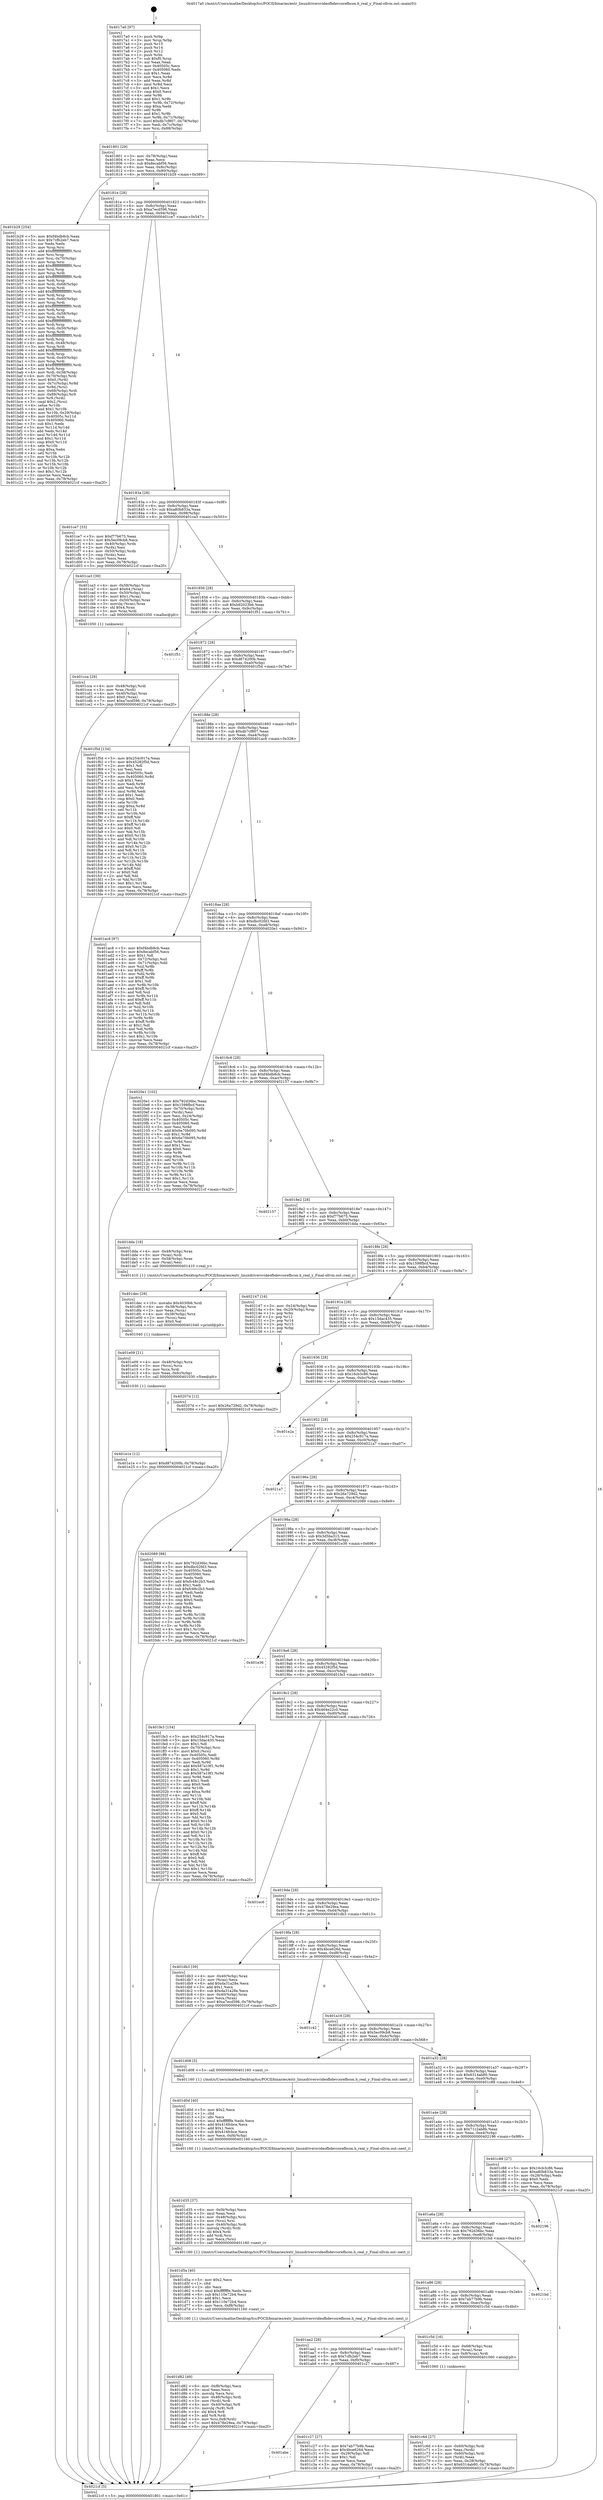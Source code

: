 digraph "0x4017a0" {
  label = "0x4017a0 (/mnt/c/Users/mathe/Desktop/tcc/POCII/binaries/extr_linuxdriversvideofbdevcorefbcon.h_real_y_Final-ollvm.out::main(0))"
  labelloc = "t"
  node[shape=record]

  Entry [label="",width=0.3,height=0.3,shape=circle,fillcolor=black,style=filled]
  "0x401801" [label="{
     0x401801 [29]\l
     | [instrs]\l
     &nbsp;&nbsp;0x401801 \<+3\>: mov -0x78(%rbp),%eax\l
     &nbsp;&nbsp;0x401804 \<+2\>: mov %eax,%ecx\l
     &nbsp;&nbsp;0x401806 \<+6\>: sub $0x8ecabf56,%ecx\l
     &nbsp;&nbsp;0x40180c \<+6\>: mov %eax,-0x8c(%rbp)\l
     &nbsp;&nbsp;0x401812 \<+6\>: mov %ecx,-0x90(%rbp)\l
     &nbsp;&nbsp;0x401818 \<+6\>: je 0000000000401b29 \<main+0x389\>\l
  }"]
  "0x401b29" [label="{
     0x401b29 [254]\l
     | [instrs]\l
     &nbsp;&nbsp;0x401b29 \<+5\>: mov $0xf4bdb8cb,%eax\l
     &nbsp;&nbsp;0x401b2e \<+5\>: mov $0x7cfb2eb7,%ecx\l
     &nbsp;&nbsp;0x401b33 \<+2\>: xor %edx,%edx\l
     &nbsp;&nbsp;0x401b35 \<+3\>: mov %rsp,%rsi\l
     &nbsp;&nbsp;0x401b38 \<+4\>: add $0xfffffffffffffff0,%rsi\l
     &nbsp;&nbsp;0x401b3c \<+3\>: mov %rsi,%rsp\l
     &nbsp;&nbsp;0x401b3f \<+4\>: mov %rsi,-0x70(%rbp)\l
     &nbsp;&nbsp;0x401b43 \<+3\>: mov %rsp,%rsi\l
     &nbsp;&nbsp;0x401b46 \<+4\>: add $0xfffffffffffffff0,%rsi\l
     &nbsp;&nbsp;0x401b4a \<+3\>: mov %rsi,%rsp\l
     &nbsp;&nbsp;0x401b4d \<+3\>: mov %rsp,%rdi\l
     &nbsp;&nbsp;0x401b50 \<+4\>: add $0xfffffffffffffff0,%rdi\l
     &nbsp;&nbsp;0x401b54 \<+3\>: mov %rdi,%rsp\l
     &nbsp;&nbsp;0x401b57 \<+4\>: mov %rdi,-0x68(%rbp)\l
     &nbsp;&nbsp;0x401b5b \<+3\>: mov %rsp,%rdi\l
     &nbsp;&nbsp;0x401b5e \<+4\>: add $0xfffffffffffffff0,%rdi\l
     &nbsp;&nbsp;0x401b62 \<+3\>: mov %rdi,%rsp\l
     &nbsp;&nbsp;0x401b65 \<+4\>: mov %rdi,-0x60(%rbp)\l
     &nbsp;&nbsp;0x401b69 \<+3\>: mov %rsp,%rdi\l
     &nbsp;&nbsp;0x401b6c \<+4\>: add $0xfffffffffffffff0,%rdi\l
     &nbsp;&nbsp;0x401b70 \<+3\>: mov %rdi,%rsp\l
     &nbsp;&nbsp;0x401b73 \<+4\>: mov %rdi,-0x58(%rbp)\l
     &nbsp;&nbsp;0x401b77 \<+3\>: mov %rsp,%rdi\l
     &nbsp;&nbsp;0x401b7a \<+4\>: add $0xfffffffffffffff0,%rdi\l
     &nbsp;&nbsp;0x401b7e \<+3\>: mov %rdi,%rsp\l
     &nbsp;&nbsp;0x401b81 \<+4\>: mov %rdi,-0x50(%rbp)\l
     &nbsp;&nbsp;0x401b85 \<+3\>: mov %rsp,%rdi\l
     &nbsp;&nbsp;0x401b88 \<+4\>: add $0xfffffffffffffff0,%rdi\l
     &nbsp;&nbsp;0x401b8c \<+3\>: mov %rdi,%rsp\l
     &nbsp;&nbsp;0x401b8f \<+4\>: mov %rdi,-0x48(%rbp)\l
     &nbsp;&nbsp;0x401b93 \<+3\>: mov %rsp,%rdi\l
     &nbsp;&nbsp;0x401b96 \<+4\>: add $0xfffffffffffffff0,%rdi\l
     &nbsp;&nbsp;0x401b9a \<+3\>: mov %rdi,%rsp\l
     &nbsp;&nbsp;0x401b9d \<+4\>: mov %rdi,-0x40(%rbp)\l
     &nbsp;&nbsp;0x401ba1 \<+3\>: mov %rsp,%rdi\l
     &nbsp;&nbsp;0x401ba4 \<+4\>: add $0xfffffffffffffff0,%rdi\l
     &nbsp;&nbsp;0x401ba8 \<+3\>: mov %rdi,%rsp\l
     &nbsp;&nbsp;0x401bab \<+4\>: mov %rdi,-0x38(%rbp)\l
     &nbsp;&nbsp;0x401baf \<+4\>: mov -0x70(%rbp),%rdi\l
     &nbsp;&nbsp;0x401bb3 \<+6\>: movl $0x0,(%rdi)\l
     &nbsp;&nbsp;0x401bb9 \<+4\>: mov -0x7c(%rbp),%r8d\l
     &nbsp;&nbsp;0x401bbd \<+3\>: mov %r8d,(%rsi)\l
     &nbsp;&nbsp;0x401bc0 \<+4\>: mov -0x68(%rbp),%rdi\l
     &nbsp;&nbsp;0x401bc4 \<+7\>: mov -0x88(%rbp),%r9\l
     &nbsp;&nbsp;0x401bcb \<+3\>: mov %r9,(%rdi)\l
     &nbsp;&nbsp;0x401bce \<+3\>: cmpl $0x2,(%rsi)\l
     &nbsp;&nbsp;0x401bd1 \<+4\>: setne %r10b\l
     &nbsp;&nbsp;0x401bd5 \<+4\>: and $0x1,%r10b\l
     &nbsp;&nbsp;0x401bd9 \<+4\>: mov %r10b,-0x29(%rbp)\l
     &nbsp;&nbsp;0x401bdd \<+8\>: mov 0x40505c,%r11d\l
     &nbsp;&nbsp;0x401be5 \<+7\>: mov 0x405060,%ebx\l
     &nbsp;&nbsp;0x401bec \<+3\>: sub $0x1,%edx\l
     &nbsp;&nbsp;0x401bef \<+3\>: mov %r11d,%r14d\l
     &nbsp;&nbsp;0x401bf2 \<+3\>: add %edx,%r14d\l
     &nbsp;&nbsp;0x401bf5 \<+4\>: imul %r14d,%r11d\l
     &nbsp;&nbsp;0x401bf9 \<+4\>: and $0x1,%r11d\l
     &nbsp;&nbsp;0x401bfd \<+4\>: cmp $0x0,%r11d\l
     &nbsp;&nbsp;0x401c01 \<+4\>: sete %r10b\l
     &nbsp;&nbsp;0x401c05 \<+3\>: cmp $0xa,%ebx\l
     &nbsp;&nbsp;0x401c08 \<+4\>: setl %r15b\l
     &nbsp;&nbsp;0x401c0c \<+3\>: mov %r10b,%r12b\l
     &nbsp;&nbsp;0x401c0f \<+3\>: and %r15b,%r12b\l
     &nbsp;&nbsp;0x401c12 \<+3\>: xor %r15b,%r10b\l
     &nbsp;&nbsp;0x401c15 \<+3\>: or %r10b,%r12b\l
     &nbsp;&nbsp;0x401c18 \<+4\>: test $0x1,%r12b\l
     &nbsp;&nbsp;0x401c1c \<+3\>: cmovne %ecx,%eax\l
     &nbsp;&nbsp;0x401c1f \<+3\>: mov %eax,-0x78(%rbp)\l
     &nbsp;&nbsp;0x401c22 \<+5\>: jmp 00000000004021cf \<main+0xa2f\>\l
  }"]
  "0x40181e" [label="{
     0x40181e [28]\l
     | [instrs]\l
     &nbsp;&nbsp;0x40181e \<+5\>: jmp 0000000000401823 \<main+0x83\>\l
     &nbsp;&nbsp;0x401823 \<+6\>: mov -0x8c(%rbp),%eax\l
     &nbsp;&nbsp;0x401829 \<+5\>: sub $0xa7ecd596,%eax\l
     &nbsp;&nbsp;0x40182e \<+6\>: mov %eax,-0x94(%rbp)\l
     &nbsp;&nbsp;0x401834 \<+6\>: je 0000000000401ce7 \<main+0x547\>\l
  }"]
  Exit [label="",width=0.3,height=0.3,shape=circle,fillcolor=black,style=filled,peripheries=2]
  "0x401ce7" [label="{
     0x401ce7 [33]\l
     | [instrs]\l
     &nbsp;&nbsp;0x401ce7 \<+5\>: mov $0xf77b675,%eax\l
     &nbsp;&nbsp;0x401cec \<+5\>: mov $0x5ec09cb8,%ecx\l
     &nbsp;&nbsp;0x401cf1 \<+4\>: mov -0x40(%rbp),%rdx\l
     &nbsp;&nbsp;0x401cf5 \<+2\>: mov (%rdx),%esi\l
     &nbsp;&nbsp;0x401cf7 \<+4\>: mov -0x50(%rbp),%rdx\l
     &nbsp;&nbsp;0x401cfb \<+2\>: cmp (%rdx),%esi\l
     &nbsp;&nbsp;0x401cfd \<+3\>: cmovl %ecx,%eax\l
     &nbsp;&nbsp;0x401d00 \<+3\>: mov %eax,-0x78(%rbp)\l
     &nbsp;&nbsp;0x401d03 \<+5\>: jmp 00000000004021cf \<main+0xa2f\>\l
  }"]
  "0x40183a" [label="{
     0x40183a [28]\l
     | [instrs]\l
     &nbsp;&nbsp;0x40183a \<+5\>: jmp 000000000040183f \<main+0x9f\>\l
     &nbsp;&nbsp;0x40183f \<+6\>: mov -0x8c(%rbp),%eax\l
     &nbsp;&nbsp;0x401845 \<+5\>: sub $0xa80b833a,%eax\l
     &nbsp;&nbsp;0x40184a \<+6\>: mov %eax,-0x98(%rbp)\l
     &nbsp;&nbsp;0x401850 \<+6\>: je 0000000000401ca3 \<main+0x503\>\l
  }"]
  "0x401e1e" [label="{
     0x401e1e [12]\l
     | [instrs]\l
     &nbsp;&nbsp;0x401e1e \<+7\>: movl $0xd874200b,-0x78(%rbp)\l
     &nbsp;&nbsp;0x401e25 \<+5\>: jmp 00000000004021cf \<main+0xa2f\>\l
  }"]
  "0x401ca3" [label="{
     0x401ca3 [39]\l
     | [instrs]\l
     &nbsp;&nbsp;0x401ca3 \<+4\>: mov -0x58(%rbp),%rax\l
     &nbsp;&nbsp;0x401ca7 \<+6\>: movl $0x64,(%rax)\l
     &nbsp;&nbsp;0x401cad \<+4\>: mov -0x50(%rbp),%rax\l
     &nbsp;&nbsp;0x401cb1 \<+6\>: movl $0x1,(%rax)\l
     &nbsp;&nbsp;0x401cb7 \<+4\>: mov -0x50(%rbp),%rax\l
     &nbsp;&nbsp;0x401cbb \<+3\>: movslq (%rax),%rax\l
     &nbsp;&nbsp;0x401cbe \<+4\>: shl $0x4,%rax\l
     &nbsp;&nbsp;0x401cc2 \<+3\>: mov %rax,%rdi\l
     &nbsp;&nbsp;0x401cc5 \<+5\>: call 0000000000401050 \<malloc@plt\>\l
     | [calls]\l
     &nbsp;&nbsp;0x401050 \{1\} (unknown)\l
  }"]
  "0x401856" [label="{
     0x401856 [28]\l
     | [instrs]\l
     &nbsp;&nbsp;0x401856 \<+5\>: jmp 000000000040185b \<main+0xbb\>\l
     &nbsp;&nbsp;0x40185b \<+6\>: mov -0x8c(%rbp),%eax\l
     &nbsp;&nbsp;0x401861 \<+5\>: sub $0xb92023b6,%eax\l
     &nbsp;&nbsp;0x401866 \<+6\>: mov %eax,-0x9c(%rbp)\l
     &nbsp;&nbsp;0x40186c \<+6\>: je 0000000000401f51 \<main+0x7b1\>\l
  }"]
  "0x401e09" [label="{
     0x401e09 [21]\l
     | [instrs]\l
     &nbsp;&nbsp;0x401e09 \<+4\>: mov -0x48(%rbp),%rcx\l
     &nbsp;&nbsp;0x401e0d \<+3\>: mov (%rcx),%rcx\l
     &nbsp;&nbsp;0x401e10 \<+3\>: mov %rcx,%rdi\l
     &nbsp;&nbsp;0x401e13 \<+6\>: mov %eax,-0xfc(%rbp)\l
     &nbsp;&nbsp;0x401e19 \<+5\>: call 0000000000401030 \<free@plt\>\l
     | [calls]\l
     &nbsp;&nbsp;0x401030 \{1\} (unknown)\l
  }"]
  "0x401f51" [label="{
     0x401f51\l
  }", style=dashed]
  "0x401872" [label="{
     0x401872 [28]\l
     | [instrs]\l
     &nbsp;&nbsp;0x401872 \<+5\>: jmp 0000000000401877 \<main+0xd7\>\l
     &nbsp;&nbsp;0x401877 \<+6\>: mov -0x8c(%rbp),%eax\l
     &nbsp;&nbsp;0x40187d \<+5\>: sub $0xd874200b,%eax\l
     &nbsp;&nbsp;0x401882 \<+6\>: mov %eax,-0xa0(%rbp)\l
     &nbsp;&nbsp;0x401888 \<+6\>: je 0000000000401f5d \<main+0x7bd\>\l
  }"]
  "0x401dec" [label="{
     0x401dec [29]\l
     | [instrs]\l
     &nbsp;&nbsp;0x401dec \<+10\>: movabs $0x4030b6,%rdi\l
     &nbsp;&nbsp;0x401df6 \<+4\>: mov -0x38(%rbp),%rcx\l
     &nbsp;&nbsp;0x401dfa \<+2\>: mov %eax,(%rcx)\l
     &nbsp;&nbsp;0x401dfc \<+4\>: mov -0x38(%rbp),%rcx\l
     &nbsp;&nbsp;0x401e00 \<+2\>: mov (%rcx),%esi\l
     &nbsp;&nbsp;0x401e02 \<+2\>: mov $0x0,%al\l
     &nbsp;&nbsp;0x401e04 \<+5\>: call 0000000000401040 \<printf@plt\>\l
     | [calls]\l
     &nbsp;&nbsp;0x401040 \{1\} (unknown)\l
  }"]
  "0x401f5d" [label="{
     0x401f5d [134]\l
     | [instrs]\l
     &nbsp;&nbsp;0x401f5d \<+5\>: mov $0x254c917a,%eax\l
     &nbsp;&nbsp;0x401f62 \<+5\>: mov $0x45282f5d,%ecx\l
     &nbsp;&nbsp;0x401f67 \<+2\>: mov $0x1,%dl\l
     &nbsp;&nbsp;0x401f69 \<+2\>: xor %esi,%esi\l
     &nbsp;&nbsp;0x401f6b \<+7\>: mov 0x40505c,%edi\l
     &nbsp;&nbsp;0x401f72 \<+8\>: mov 0x405060,%r8d\l
     &nbsp;&nbsp;0x401f7a \<+3\>: sub $0x1,%esi\l
     &nbsp;&nbsp;0x401f7d \<+3\>: mov %edi,%r9d\l
     &nbsp;&nbsp;0x401f80 \<+3\>: add %esi,%r9d\l
     &nbsp;&nbsp;0x401f83 \<+4\>: imul %r9d,%edi\l
     &nbsp;&nbsp;0x401f87 \<+3\>: and $0x1,%edi\l
     &nbsp;&nbsp;0x401f8a \<+3\>: cmp $0x0,%edi\l
     &nbsp;&nbsp;0x401f8d \<+4\>: sete %r10b\l
     &nbsp;&nbsp;0x401f91 \<+4\>: cmp $0xa,%r8d\l
     &nbsp;&nbsp;0x401f95 \<+4\>: setl %r11b\l
     &nbsp;&nbsp;0x401f99 \<+3\>: mov %r10b,%bl\l
     &nbsp;&nbsp;0x401f9c \<+3\>: xor $0xff,%bl\l
     &nbsp;&nbsp;0x401f9f \<+3\>: mov %r11b,%r14b\l
     &nbsp;&nbsp;0x401fa2 \<+4\>: xor $0xff,%r14b\l
     &nbsp;&nbsp;0x401fa6 \<+3\>: xor $0x0,%dl\l
     &nbsp;&nbsp;0x401fa9 \<+3\>: mov %bl,%r15b\l
     &nbsp;&nbsp;0x401fac \<+4\>: and $0x0,%r15b\l
     &nbsp;&nbsp;0x401fb0 \<+3\>: and %dl,%r10b\l
     &nbsp;&nbsp;0x401fb3 \<+3\>: mov %r14b,%r12b\l
     &nbsp;&nbsp;0x401fb6 \<+4\>: and $0x0,%r12b\l
     &nbsp;&nbsp;0x401fba \<+3\>: and %dl,%r11b\l
     &nbsp;&nbsp;0x401fbd \<+3\>: or %r10b,%r15b\l
     &nbsp;&nbsp;0x401fc0 \<+3\>: or %r11b,%r12b\l
     &nbsp;&nbsp;0x401fc3 \<+3\>: xor %r12b,%r15b\l
     &nbsp;&nbsp;0x401fc6 \<+3\>: or %r14b,%bl\l
     &nbsp;&nbsp;0x401fc9 \<+3\>: xor $0xff,%bl\l
     &nbsp;&nbsp;0x401fcc \<+3\>: or $0x0,%dl\l
     &nbsp;&nbsp;0x401fcf \<+2\>: and %dl,%bl\l
     &nbsp;&nbsp;0x401fd1 \<+3\>: or %bl,%r15b\l
     &nbsp;&nbsp;0x401fd4 \<+4\>: test $0x1,%r15b\l
     &nbsp;&nbsp;0x401fd8 \<+3\>: cmovne %ecx,%eax\l
     &nbsp;&nbsp;0x401fdb \<+3\>: mov %eax,-0x78(%rbp)\l
     &nbsp;&nbsp;0x401fde \<+5\>: jmp 00000000004021cf \<main+0xa2f\>\l
  }"]
  "0x40188e" [label="{
     0x40188e [28]\l
     | [instrs]\l
     &nbsp;&nbsp;0x40188e \<+5\>: jmp 0000000000401893 \<main+0xf3\>\l
     &nbsp;&nbsp;0x401893 \<+6\>: mov -0x8c(%rbp),%eax\l
     &nbsp;&nbsp;0x401899 \<+5\>: sub $0xdb7cf807,%eax\l
     &nbsp;&nbsp;0x40189e \<+6\>: mov %eax,-0xa4(%rbp)\l
     &nbsp;&nbsp;0x4018a4 \<+6\>: je 0000000000401ac8 \<main+0x328\>\l
  }"]
  "0x401d82" [label="{
     0x401d82 [49]\l
     | [instrs]\l
     &nbsp;&nbsp;0x401d82 \<+6\>: mov -0xf8(%rbp),%ecx\l
     &nbsp;&nbsp;0x401d88 \<+3\>: imul %eax,%ecx\l
     &nbsp;&nbsp;0x401d8b \<+3\>: movslq %ecx,%rsi\l
     &nbsp;&nbsp;0x401d8e \<+4\>: mov -0x48(%rbp),%rdi\l
     &nbsp;&nbsp;0x401d92 \<+3\>: mov (%rdi),%rdi\l
     &nbsp;&nbsp;0x401d95 \<+4\>: mov -0x40(%rbp),%r8\l
     &nbsp;&nbsp;0x401d99 \<+3\>: movslq (%r8),%r8\l
     &nbsp;&nbsp;0x401d9c \<+4\>: shl $0x4,%r8\l
     &nbsp;&nbsp;0x401da0 \<+3\>: add %r8,%rdi\l
     &nbsp;&nbsp;0x401da3 \<+4\>: mov %rsi,0x8(%rdi)\l
     &nbsp;&nbsp;0x401da7 \<+7\>: movl $0x478e29ea,-0x78(%rbp)\l
     &nbsp;&nbsp;0x401dae \<+5\>: jmp 00000000004021cf \<main+0xa2f\>\l
  }"]
  "0x401ac8" [label="{
     0x401ac8 [97]\l
     | [instrs]\l
     &nbsp;&nbsp;0x401ac8 \<+5\>: mov $0xf4bdb8cb,%eax\l
     &nbsp;&nbsp;0x401acd \<+5\>: mov $0x8ecabf56,%ecx\l
     &nbsp;&nbsp;0x401ad2 \<+2\>: mov $0x1,%dl\l
     &nbsp;&nbsp;0x401ad4 \<+4\>: mov -0x72(%rbp),%sil\l
     &nbsp;&nbsp;0x401ad8 \<+4\>: mov -0x71(%rbp),%dil\l
     &nbsp;&nbsp;0x401adc \<+3\>: mov %sil,%r8b\l
     &nbsp;&nbsp;0x401adf \<+4\>: xor $0xff,%r8b\l
     &nbsp;&nbsp;0x401ae3 \<+3\>: mov %dil,%r9b\l
     &nbsp;&nbsp;0x401ae6 \<+4\>: xor $0xff,%r9b\l
     &nbsp;&nbsp;0x401aea \<+3\>: xor $0x1,%dl\l
     &nbsp;&nbsp;0x401aed \<+3\>: mov %r8b,%r10b\l
     &nbsp;&nbsp;0x401af0 \<+4\>: and $0xff,%r10b\l
     &nbsp;&nbsp;0x401af4 \<+3\>: and %dl,%sil\l
     &nbsp;&nbsp;0x401af7 \<+3\>: mov %r9b,%r11b\l
     &nbsp;&nbsp;0x401afa \<+4\>: and $0xff,%r11b\l
     &nbsp;&nbsp;0x401afe \<+3\>: and %dl,%dil\l
     &nbsp;&nbsp;0x401b01 \<+3\>: or %sil,%r10b\l
     &nbsp;&nbsp;0x401b04 \<+3\>: or %dil,%r11b\l
     &nbsp;&nbsp;0x401b07 \<+3\>: xor %r11b,%r10b\l
     &nbsp;&nbsp;0x401b0a \<+3\>: or %r9b,%r8b\l
     &nbsp;&nbsp;0x401b0d \<+4\>: xor $0xff,%r8b\l
     &nbsp;&nbsp;0x401b11 \<+3\>: or $0x1,%dl\l
     &nbsp;&nbsp;0x401b14 \<+3\>: and %dl,%r8b\l
     &nbsp;&nbsp;0x401b17 \<+3\>: or %r8b,%r10b\l
     &nbsp;&nbsp;0x401b1a \<+4\>: test $0x1,%r10b\l
     &nbsp;&nbsp;0x401b1e \<+3\>: cmovne %ecx,%eax\l
     &nbsp;&nbsp;0x401b21 \<+3\>: mov %eax,-0x78(%rbp)\l
     &nbsp;&nbsp;0x401b24 \<+5\>: jmp 00000000004021cf \<main+0xa2f\>\l
  }"]
  "0x4018aa" [label="{
     0x4018aa [28]\l
     | [instrs]\l
     &nbsp;&nbsp;0x4018aa \<+5\>: jmp 00000000004018af \<main+0x10f\>\l
     &nbsp;&nbsp;0x4018af \<+6\>: mov -0x8c(%rbp),%eax\l
     &nbsp;&nbsp;0x4018b5 \<+5\>: sub $0xdbc02fd3,%eax\l
     &nbsp;&nbsp;0x4018ba \<+6\>: mov %eax,-0xa8(%rbp)\l
     &nbsp;&nbsp;0x4018c0 \<+6\>: je 00000000004020e1 \<main+0x941\>\l
  }"]
  "0x4021cf" [label="{
     0x4021cf [5]\l
     | [instrs]\l
     &nbsp;&nbsp;0x4021cf \<+5\>: jmp 0000000000401801 \<main+0x61\>\l
  }"]
  "0x4017a0" [label="{
     0x4017a0 [97]\l
     | [instrs]\l
     &nbsp;&nbsp;0x4017a0 \<+1\>: push %rbp\l
     &nbsp;&nbsp;0x4017a1 \<+3\>: mov %rsp,%rbp\l
     &nbsp;&nbsp;0x4017a4 \<+2\>: push %r15\l
     &nbsp;&nbsp;0x4017a6 \<+2\>: push %r14\l
     &nbsp;&nbsp;0x4017a8 \<+2\>: push %r12\l
     &nbsp;&nbsp;0x4017aa \<+1\>: push %rbx\l
     &nbsp;&nbsp;0x4017ab \<+7\>: sub $0xf0,%rsp\l
     &nbsp;&nbsp;0x4017b2 \<+2\>: xor %eax,%eax\l
     &nbsp;&nbsp;0x4017b4 \<+7\>: mov 0x40505c,%ecx\l
     &nbsp;&nbsp;0x4017bb \<+7\>: mov 0x405060,%edx\l
     &nbsp;&nbsp;0x4017c2 \<+3\>: sub $0x1,%eax\l
     &nbsp;&nbsp;0x4017c5 \<+3\>: mov %ecx,%r8d\l
     &nbsp;&nbsp;0x4017c8 \<+3\>: add %eax,%r8d\l
     &nbsp;&nbsp;0x4017cb \<+4\>: imul %r8d,%ecx\l
     &nbsp;&nbsp;0x4017cf \<+3\>: and $0x1,%ecx\l
     &nbsp;&nbsp;0x4017d2 \<+3\>: cmp $0x0,%ecx\l
     &nbsp;&nbsp;0x4017d5 \<+4\>: sete %r9b\l
     &nbsp;&nbsp;0x4017d9 \<+4\>: and $0x1,%r9b\l
     &nbsp;&nbsp;0x4017dd \<+4\>: mov %r9b,-0x72(%rbp)\l
     &nbsp;&nbsp;0x4017e1 \<+3\>: cmp $0xa,%edx\l
     &nbsp;&nbsp;0x4017e4 \<+4\>: setl %r9b\l
     &nbsp;&nbsp;0x4017e8 \<+4\>: and $0x1,%r9b\l
     &nbsp;&nbsp;0x4017ec \<+4\>: mov %r9b,-0x71(%rbp)\l
     &nbsp;&nbsp;0x4017f0 \<+7\>: movl $0xdb7cf807,-0x78(%rbp)\l
     &nbsp;&nbsp;0x4017f7 \<+3\>: mov %edi,-0x7c(%rbp)\l
     &nbsp;&nbsp;0x4017fa \<+7\>: mov %rsi,-0x88(%rbp)\l
  }"]
  "0x401d5a" [label="{
     0x401d5a [40]\l
     | [instrs]\l
     &nbsp;&nbsp;0x401d5a \<+5\>: mov $0x2,%ecx\l
     &nbsp;&nbsp;0x401d5f \<+1\>: cltd\l
     &nbsp;&nbsp;0x401d60 \<+2\>: idiv %ecx\l
     &nbsp;&nbsp;0x401d62 \<+6\>: imul $0xfffffffe,%edx,%ecx\l
     &nbsp;&nbsp;0x401d68 \<+6\>: sub $0x110e72b4,%ecx\l
     &nbsp;&nbsp;0x401d6e \<+3\>: add $0x1,%ecx\l
     &nbsp;&nbsp;0x401d71 \<+6\>: add $0x110e72b4,%ecx\l
     &nbsp;&nbsp;0x401d77 \<+6\>: mov %ecx,-0xf8(%rbp)\l
     &nbsp;&nbsp;0x401d7d \<+5\>: call 0000000000401160 \<next_i\>\l
     | [calls]\l
     &nbsp;&nbsp;0x401160 \{1\} (/mnt/c/Users/mathe/Desktop/tcc/POCII/binaries/extr_linuxdriversvideofbdevcorefbcon.h_real_y_Final-ollvm.out::next_i)\l
  }"]
  "0x401d35" [label="{
     0x401d35 [37]\l
     | [instrs]\l
     &nbsp;&nbsp;0x401d35 \<+6\>: mov -0xf4(%rbp),%ecx\l
     &nbsp;&nbsp;0x401d3b \<+3\>: imul %eax,%ecx\l
     &nbsp;&nbsp;0x401d3e \<+4\>: mov -0x48(%rbp),%rsi\l
     &nbsp;&nbsp;0x401d42 \<+3\>: mov (%rsi),%rsi\l
     &nbsp;&nbsp;0x401d45 \<+4\>: mov -0x40(%rbp),%rdi\l
     &nbsp;&nbsp;0x401d49 \<+3\>: movslq (%rdi),%rdi\l
     &nbsp;&nbsp;0x401d4c \<+4\>: shl $0x4,%rdi\l
     &nbsp;&nbsp;0x401d50 \<+3\>: add %rdi,%rsi\l
     &nbsp;&nbsp;0x401d53 \<+2\>: mov %ecx,(%rsi)\l
     &nbsp;&nbsp;0x401d55 \<+5\>: call 0000000000401160 \<next_i\>\l
     | [calls]\l
     &nbsp;&nbsp;0x401160 \{1\} (/mnt/c/Users/mathe/Desktop/tcc/POCII/binaries/extr_linuxdriversvideofbdevcorefbcon.h_real_y_Final-ollvm.out::next_i)\l
  }"]
  "0x4020e1" [label="{
     0x4020e1 [102]\l
     | [instrs]\l
     &nbsp;&nbsp;0x4020e1 \<+5\>: mov $0x792d36bc,%eax\l
     &nbsp;&nbsp;0x4020e6 \<+5\>: mov $0x1598fbcf,%ecx\l
     &nbsp;&nbsp;0x4020eb \<+4\>: mov -0x70(%rbp),%rdx\l
     &nbsp;&nbsp;0x4020ef \<+2\>: mov (%rdx),%esi\l
     &nbsp;&nbsp;0x4020f1 \<+3\>: mov %esi,-0x24(%rbp)\l
     &nbsp;&nbsp;0x4020f4 \<+7\>: mov 0x40505c,%esi\l
     &nbsp;&nbsp;0x4020fb \<+7\>: mov 0x405060,%edi\l
     &nbsp;&nbsp;0x402102 \<+3\>: mov %esi,%r8d\l
     &nbsp;&nbsp;0x402105 \<+7\>: add $0x6e70b095,%r8d\l
     &nbsp;&nbsp;0x40210c \<+4\>: sub $0x1,%r8d\l
     &nbsp;&nbsp;0x402110 \<+7\>: sub $0x6e70b095,%r8d\l
     &nbsp;&nbsp;0x402117 \<+4\>: imul %r8d,%esi\l
     &nbsp;&nbsp;0x40211b \<+3\>: and $0x1,%esi\l
     &nbsp;&nbsp;0x40211e \<+3\>: cmp $0x0,%esi\l
     &nbsp;&nbsp;0x402121 \<+4\>: sete %r9b\l
     &nbsp;&nbsp;0x402125 \<+3\>: cmp $0xa,%edi\l
     &nbsp;&nbsp;0x402128 \<+4\>: setl %r10b\l
     &nbsp;&nbsp;0x40212c \<+3\>: mov %r9b,%r11b\l
     &nbsp;&nbsp;0x40212f \<+3\>: and %r10b,%r11b\l
     &nbsp;&nbsp;0x402132 \<+3\>: xor %r10b,%r9b\l
     &nbsp;&nbsp;0x402135 \<+3\>: or %r9b,%r11b\l
     &nbsp;&nbsp;0x402138 \<+4\>: test $0x1,%r11b\l
     &nbsp;&nbsp;0x40213c \<+3\>: cmovne %ecx,%eax\l
     &nbsp;&nbsp;0x40213f \<+3\>: mov %eax,-0x78(%rbp)\l
     &nbsp;&nbsp;0x402142 \<+5\>: jmp 00000000004021cf \<main+0xa2f\>\l
  }"]
  "0x4018c6" [label="{
     0x4018c6 [28]\l
     | [instrs]\l
     &nbsp;&nbsp;0x4018c6 \<+5\>: jmp 00000000004018cb \<main+0x12b\>\l
     &nbsp;&nbsp;0x4018cb \<+6\>: mov -0x8c(%rbp),%eax\l
     &nbsp;&nbsp;0x4018d1 \<+5\>: sub $0xf4bdb8cb,%eax\l
     &nbsp;&nbsp;0x4018d6 \<+6\>: mov %eax,-0xac(%rbp)\l
     &nbsp;&nbsp;0x4018dc \<+6\>: je 0000000000402157 \<main+0x9b7\>\l
  }"]
  "0x401d0d" [label="{
     0x401d0d [40]\l
     | [instrs]\l
     &nbsp;&nbsp;0x401d0d \<+5\>: mov $0x2,%ecx\l
     &nbsp;&nbsp;0x401d12 \<+1\>: cltd\l
     &nbsp;&nbsp;0x401d13 \<+2\>: idiv %ecx\l
     &nbsp;&nbsp;0x401d15 \<+6\>: imul $0xfffffffe,%edx,%ecx\l
     &nbsp;&nbsp;0x401d1b \<+6\>: add $0x416fcbce,%ecx\l
     &nbsp;&nbsp;0x401d21 \<+3\>: add $0x1,%ecx\l
     &nbsp;&nbsp;0x401d24 \<+6\>: sub $0x416fcbce,%ecx\l
     &nbsp;&nbsp;0x401d2a \<+6\>: mov %ecx,-0xf4(%rbp)\l
     &nbsp;&nbsp;0x401d30 \<+5\>: call 0000000000401160 \<next_i\>\l
     | [calls]\l
     &nbsp;&nbsp;0x401160 \{1\} (/mnt/c/Users/mathe/Desktop/tcc/POCII/binaries/extr_linuxdriversvideofbdevcorefbcon.h_real_y_Final-ollvm.out::next_i)\l
  }"]
  "0x402157" [label="{
     0x402157\l
  }", style=dashed]
  "0x4018e2" [label="{
     0x4018e2 [28]\l
     | [instrs]\l
     &nbsp;&nbsp;0x4018e2 \<+5\>: jmp 00000000004018e7 \<main+0x147\>\l
     &nbsp;&nbsp;0x4018e7 \<+6\>: mov -0x8c(%rbp),%eax\l
     &nbsp;&nbsp;0x4018ed \<+5\>: sub $0xf77b675,%eax\l
     &nbsp;&nbsp;0x4018f2 \<+6\>: mov %eax,-0xb0(%rbp)\l
     &nbsp;&nbsp;0x4018f8 \<+6\>: je 0000000000401dda \<main+0x63a\>\l
  }"]
  "0x401cca" [label="{
     0x401cca [29]\l
     | [instrs]\l
     &nbsp;&nbsp;0x401cca \<+4\>: mov -0x48(%rbp),%rdi\l
     &nbsp;&nbsp;0x401cce \<+3\>: mov %rax,(%rdi)\l
     &nbsp;&nbsp;0x401cd1 \<+4\>: mov -0x40(%rbp),%rax\l
     &nbsp;&nbsp;0x401cd5 \<+6\>: movl $0x0,(%rax)\l
     &nbsp;&nbsp;0x401cdb \<+7\>: movl $0xa7ecd596,-0x78(%rbp)\l
     &nbsp;&nbsp;0x401ce2 \<+5\>: jmp 00000000004021cf \<main+0xa2f\>\l
  }"]
  "0x401dda" [label="{
     0x401dda [18]\l
     | [instrs]\l
     &nbsp;&nbsp;0x401dda \<+4\>: mov -0x48(%rbp),%rax\l
     &nbsp;&nbsp;0x401dde \<+3\>: mov (%rax),%rdi\l
     &nbsp;&nbsp;0x401de1 \<+4\>: mov -0x58(%rbp),%rax\l
     &nbsp;&nbsp;0x401de5 \<+2\>: mov (%rax),%esi\l
     &nbsp;&nbsp;0x401de7 \<+5\>: call 0000000000401410 \<real_y\>\l
     | [calls]\l
     &nbsp;&nbsp;0x401410 \{1\} (/mnt/c/Users/mathe/Desktop/tcc/POCII/binaries/extr_linuxdriversvideofbdevcorefbcon.h_real_y_Final-ollvm.out::real_y)\l
  }"]
  "0x4018fe" [label="{
     0x4018fe [28]\l
     | [instrs]\l
     &nbsp;&nbsp;0x4018fe \<+5\>: jmp 0000000000401903 \<main+0x163\>\l
     &nbsp;&nbsp;0x401903 \<+6\>: mov -0x8c(%rbp),%eax\l
     &nbsp;&nbsp;0x401909 \<+5\>: sub $0x1598fbcf,%eax\l
     &nbsp;&nbsp;0x40190e \<+6\>: mov %eax,-0xb4(%rbp)\l
     &nbsp;&nbsp;0x401914 \<+6\>: je 0000000000402147 \<main+0x9a7\>\l
  }"]
  "0x401c6d" [label="{
     0x401c6d [27]\l
     | [instrs]\l
     &nbsp;&nbsp;0x401c6d \<+4\>: mov -0x60(%rbp),%rdi\l
     &nbsp;&nbsp;0x401c71 \<+2\>: mov %eax,(%rdi)\l
     &nbsp;&nbsp;0x401c73 \<+4\>: mov -0x60(%rbp),%rdi\l
     &nbsp;&nbsp;0x401c77 \<+2\>: mov (%rdi),%eax\l
     &nbsp;&nbsp;0x401c79 \<+3\>: mov %eax,-0x28(%rbp)\l
     &nbsp;&nbsp;0x401c7c \<+7\>: movl $0x6314ab80,-0x78(%rbp)\l
     &nbsp;&nbsp;0x401c83 \<+5\>: jmp 00000000004021cf \<main+0xa2f\>\l
  }"]
  "0x402147" [label="{
     0x402147 [16]\l
     | [instrs]\l
     &nbsp;&nbsp;0x402147 \<+3\>: mov -0x24(%rbp),%eax\l
     &nbsp;&nbsp;0x40214a \<+4\>: lea -0x20(%rbp),%rsp\l
     &nbsp;&nbsp;0x40214e \<+1\>: pop %rbx\l
     &nbsp;&nbsp;0x40214f \<+2\>: pop %r12\l
     &nbsp;&nbsp;0x402151 \<+2\>: pop %r14\l
     &nbsp;&nbsp;0x402153 \<+2\>: pop %r15\l
     &nbsp;&nbsp;0x402155 \<+1\>: pop %rbp\l
     &nbsp;&nbsp;0x402156 \<+1\>: ret\l
  }"]
  "0x40191a" [label="{
     0x40191a [28]\l
     | [instrs]\l
     &nbsp;&nbsp;0x40191a \<+5\>: jmp 000000000040191f \<main+0x17f\>\l
     &nbsp;&nbsp;0x40191f \<+6\>: mov -0x8c(%rbp),%eax\l
     &nbsp;&nbsp;0x401925 \<+5\>: sub $0x15dac435,%eax\l
     &nbsp;&nbsp;0x40192a \<+6\>: mov %eax,-0xb8(%rbp)\l
     &nbsp;&nbsp;0x401930 \<+6\>: je 000000000040207d \<main+0x8dd\>\l
  }"]
  "0x401abe" [label="{
     0x401abe\l
  }", style=dashed]
  "0x40207d" [label="{
     0x40207d [12]\l
     | [instrs]\l
     &nbsp;&nbsp;0x40207d \<+7\>: movl $0x26a729d2,-0x78(%rbp)\l
     &nbsp;&nbsp;0x402084 \<+5\>: jmp 00000000004021cf \<main+0xa2f\>\l
  }"]
  "0x401936" [label="{
     0x401936 [28]\l
     | [instrs]\l
     &nbsp;&nbsp;0x401936 \<+5\>: jmp 000000000040193b \<main+0x19b\>\l
     &nbsp;&nbsp;0x40193b \<+6\>: mov -0x8c(%rbp),%eax\l
     &nbsp;&nbsp;0x401941 \<+5\>: sub $0x16cb3c86,%eax\l
     &nbsp;&nbsp;0x401946 \<+6\>: mov %eax,-0xbc(%rbp)\l
     &nbsp;&nbsp;0x40194c \<+6\>: je 0000000000401e2a \<main+0x68a\>\l
  }"]
  "0x401c27" [label="{
     0x401c27 [27]\l
     | [instrs]\l
     &nbsp;&nbsp;0x401c27 \<+5\>: mov $0x7ab77b9b,%eax\l
     &nbsp;&nbsp;0x401c2c \<+5\>: mov $0x4bce626d,%ecx\l
     &nbsp;&nbsp;0x401c31 \<+3\>: mov -0x29(%rbp),%dl\l
     &nbsp;&nbsp;0x401c34 \<+3\>: test $0x1,%dl\l
     &nbsp;&nbsp;0x401c37 \<+3\>: cmovne %ecx,%eax\l
     &nbsp;&nbsp;0x401c3a \<+3\>: mov %eax,-0x78(%rbp)\l
     &nbsp;&nbsp;0x401c3d \<+5\>: jmp 00000000004021cf \<main+0xa2f\>\l
  }"]
  "0x401e2a" [label="{
     0x401e2a\l
  }", style=dashed]
  "0x401952" [label="{
     0x401952 [28]\l
     | [instrs]\l
     &nbsp;&nbsp;0x401952 \<+5\>: jmp 0000000000401957 \<main+0x1b7\>\l
     &nbsp;&nbsp;0x401957 \<+6\>: mov -0x8c(%rbp),%eax\l
     &nbsp;&nbsp;0x40195d \<+5\>: sub $0x254c917a,%eax\l
     &nbsp;&nbsp;0x401962 \<+6\>: mov %eax,-0xc0(%rbp)\l
     &nbsp;&nbsp;0x401968 \<+6\>: je 00000000004021a7 \<main+0xa07\>\l
  }"]
  "0x401aa2" [label="{
     0x401aa2 [28]\l
     | [instrs]\l
     &nbsp;&nbsp;0x401aa2 \<+5\>: jmp 0000000000401aa7 \<main+0x307\>\l
     &nbsp;&nbsp;0x401aa7 \<+6\>: mov -0x8c(%rbp),%eax\l
     &nbsp;&nbsp;0x401aad \<+5\>: sub $0x7cfb2eb7,%eax\l
     &nbsp;&nbsp;0x401ab2 \<+6\>: mov %eax,-0xf0(%rbp)\l
     &nbsp;&nbsp;0x401ab8 \<+6\>: je 0000000000401c27 \<main+0x487\>\l
  }"]
  "0x4021a7" [label="{
     0x4021a7\l
  }", style=dashed]
  "0x40196e" [label="{
     0x40196e [28]\l
     | [instrs]\l
     &nbsp;&nbsp;0x40196e \<+5\>: jmp 0000000000401973 \<main+0x1d3\>\l
     &nbsp;&nbsp;0x401973 \<+6\>: mov -0x8c(%rbp),%eax\l
     &nbsp;&nbsp;0x401979 \<+5\>: sub $0x26a729d2,%eax\l
     &nbsp;&nbsp;0x40197e \<+6\>: mov %eax,-0xc4(%rbp)\l
     &nbsp;&nbsp;0x401984 \<+6\>: je 0000000000402089 \<main+0x8e9\>\l
  }"]
  "0x401c5d" [label="{
     0x401c5d [16]\l
     | [instrs]\l
     &nbsp;&nbsp;0x401c5d \<+4\>: mov -0x68(%rbp),%rax\l
     &nbsp;&nbsp;0x401c61 \<+3\>: mov (%rax),%rax\l
     &nbsp;&nbsp;0x401c64 \<+4\>: mov 0x8(%rax),%rdi\l
     &nbsp;&nbsp;0x401c68 \<+5\>: call 0000000000401060 \<atoi@plt\>\l
     | [calls]\l
     &nbsp;&nbsp;0x401060 \{1\} (unknown)\l
  }"]
  "0x402089" [label="{
     0x402089 [88]\l
     | [instrs]\l
     &nbsp;&nbsp;0x402089 \<+5\>: mov $0x792d36bc,%eax\l
     &nbsp;&nbsp;0x40208e \<+5\>: mov $0xdbc02fd3,%ecx\l
     &nbsp;&nbsp;0x402093 \<+7\>: mov 0x40505c,%edx\l
     &nbsp;&nbsp;0x40209a \<+7\>: mov 0x405060,%esi\l
     &nbsp;&nbsp;0x4020a1 \<+2\>: mov %edx,%edi\l
     &nbsp;&nbsp;0x4020a3 \<+6\>: add $0xfc48c2b3,%edi\l
     &nbsp;&nbsp;0x4020a9 \<+3\>: sub $0x1,%edi\l
     &nbsp;&nbsp;0x4020ac \<+6\>: sub $0xfc48c2b3,%edi\l
     &nbsp;&nbsp;0x4020b2 \<+3\>: imul %edi,%edx\l
     &nbsp;&nbsp;0x4020b5 \<+3\>: and $0x1,%edx\l
     &nbsp;&nbsp;0x4020b8 \<+3\>: cmp $0x0,%edx\l
     &nbsp;&nbsp;0x4020bb \<+4\>: sete %r8b\l
     &nbsp;&nbsp;0x4020bf \<+3\>: cmp $0xa,%esi\l
     &nbsp;&nbsp;0x4020c2 \<+4\>: setl %r9b\l
     &nbsp;&nbsp;0x4020c6 \<+3\>: mov %r8b,%r10b\l
     &nbsp;&nbsp;0x4020c9 \<+3\>: and %r9b,%r10b\l
     &nbsp;&nbsp;0x4020cc \<+3\>: xor %r9b,%r8b\l
     &nbsp;&nbsp;0x4020cf \<+3\>: or %r8b,%r10b\l
     &nbsp;&nbsp;0x4020d2 \<+4\>: test $0x1,%r10b\l
     &nbsp;&nbsp;0x4020d6 \<+3\>: cmovne %ecx,%eax\l
     &nbsp;&nbsp;0x4020d9 \<+3\>: mov %eax,-0x78(%rbp)\l
     &nbsp;&nbsp;0x4020dc \<+5\>: jmp 00000000004021cf \<main+0xa2f\>\l
  }"]
  "0x40198a" [label="{
     0x40198a [28]\l
     | [instrs]\l
     &nbsp;&nbsp;0x40198a \<+5\>: jmp 000000000040198f \<main+0x1ef\>\l
     &nbsp;&nbsp;0x40198f \<+6\>: mov -0x8c(%rbp),%eax\l
     &nbsp;&nbsp;0x401995 \<+5\>: sub $0x3d5ba315,%eax\l
     &nbsp;&nbsp;0x40199a \<+6\>: mov %eax,-0xc8(%rbp)\l
     &nbsp;&nbsp;0x4019a0 \<+6\>: je 0000000000401e36 \<main+0x696\>\l
  }"]
  "0x401a86" [label="{
     0x401a86 [28]\l
     | [instrs]\l
     &nbsp;&nbsp;0x401a86 \<+5\>: jmp 0000000000401a8b \<main+0x2eb\>\l
     &nbsp;&nbsp;0x401a8b \<+6\>: mov -0x8c(%rbp),%eax\l
     &nbsp;&nbsp;0x401a91 \<+5\>: sub $0x7ab77b9b,%eax\l
     &nbsp;&nbsp;0x401a96 \<+6\>: mov %eax,-0xec(%rbp)\l
     &nbsp;&nbsp;0x401a9c \<+6\>: je 0000000000401c5d \<main+0x4bd\>\l
  }"]
  "0x401e36" [label="{
     0x401e36\l
  }", style=dashed]
  "0x4019a6" [label="{
     0x4019a6 [28]\l
     | [instrs]\l
     &nbsp;&nbsp;0x4019a6 \<+5\>: jmp 00000000004019ab \<main+0x20b\>\l
     &nbsp;&nbsp;0x4019ab \<+6\>: mov -0x8c(%rbp),%eax\l
     &nbsp;&nbsp;0x4019b1 \<+5\>: sub $0x45282f5d,%eax\l
     &nbsp;&nbsp;0x4019b6 \<+6\>: mov %eax,-0xcc(%rbp)\l
     &nbsp;&nbsp;0x4019bc \<+6\>: je 0000000000401fe3 \<main+0x843\>\l
  }"]
  "0x4021bd" [label="{
     0x4021bd\l
  }", style=dashed]
  "0x401fe3" [label="{
     0x401fe3 [154]\l
     | [instrs]\l
     &nbsp;&nbsp;0x401fe3 \<+5\>: mov $0x254c917a,%eax\l
     &nbsp;&nbsp;0x401fe8 \<+5\>: mov $0x15dac435,%ecx\l
     &nbsp;&nbsp;0x401fed \<+2\>: mov $0x1,%dl\l
     &nbsp;&nbsp;0x401fef \<+4\>: mov -0x70(%rbp),%rsi\l
     &nbsp;&nbsp;0x401ff3 \<+6\>: movl $0x0,(%rsi)\l
     &nbsp;&nbsp;0x401ff9 \<+7\>: mov 0x40505c,%edi\l
     &nbsp;&nbsp;0x402000 \<+8\>: mov 0x405060,%r8d\l
     &nbsp;&nbsp;0x402008 \<+3\>: mov %edi,%r9d\l
     &nbsp;&nbsp;0x40200b \<+7\>: add $0x587a19f1,%r9d\l
     &nbsp;&nbsp;0x402012 \<+4\>: sub $0x1,%r9d\l
     &nbsp;&nbsp;0x402016 \<+7\>: sub $0x587a19f1,%r9d\l
     &nbsp;&nbsp;0x40201d \<+4\>: imul %r9d,%edi\l
     &nbsp;&nbsp;0x402021 \<+3\>: and $0x1,%edi\l
     &nbsp;&nbsp;0x402024 \<+3\>: cmp $0x0,%edi\l
     &nbsp;&nbsp;0x402027 \<+4\>: sete %r10b\l
     &nbsp;&nbsp;0x40202b \<+4\>: cmp $0xa,%r8d\l
     &nbsp;&nbsp;0x40202f \<+4\>: setl %r11b\l
     &nbsp;&nbsp;0x402033 \<+3\>: mov %r10b,%bl\l
     &nbsp;&nbsp;0x402036 \<+3\>: xor $0xff,%bl\l
     &nbsp;&nbsp;0x402039 \<+3\>: mov %r11b,%r14b\l
     &nbsp;&nbsp;0x40203c \<+4\>: xor $0xff,%r14b\l
     &nbsp;&nbsp;0x402040 \<+3\>: xor $0x0,%dl\l
     &nbsp;&nbsp;0x402043 \<+3\>: mov %bl,%r15b\l
     &nbsp;&nbsp;0x402046 \<+4\>: and $0x0,%r15b\l
     &nbsp;&nbsp;0x40204a \<+3\>: and %dl,%r10b\l
     &nbsp;&nbsp;0x40204d \<+3\>: mov %r14b,%r12b\l
     &nbsp;&nbsp;0x402050 \<+4\>: and $0x0,%r12b\l
     &nbsp;&nbsp;0x402054 \<+3\>: and %dl,%r11b\l
     &nbsp;&nbsp;0x402057 \<+3\>: or %r10b,%r15b\l
     &nbsp;&nbsp;0x40205a \<+3\>: or %r11b,%r12b\l
     &nbsp;&nbsp;0x40205d \<+3\>: xor %r12b,%r15b\l
     &nbsp;&nbsp;0x402060 \<+3\>: or %r14b,%bl\l
     &nbsp;&nbsp;0x402063 \<+3\>: xor $0xff,%bl\l
     &nbsp;&nbsp;0x402066 \<+3\>: or $0x0,%dl\l
     &nbsp;&nbsp;0x402069 \<+2\>: and %dl,%bl\l
     &nbsp;&nbsp;0x40206b \<+3\>: or %bl,%r15b\l
     &nbsp;&nbsp;0x40206e \<+4\>: test $0x1,%r15b\l
     &nbsp;&nbsp;0x402072 \<+3\>: cmovne %ecx,%eax\l
     &nbsp;&nbsp;0x402075 \<+3\>: mov %eax,-0x78(%rbp)\l
     &nbsp;&nbsp;0x402078 \<+5\>: jmp 00000000004021cf \<main+0xa2f\>\l
  }"]
  "0x4019c2" [label="{
     0x4019c2 [28]\l
     | [instrs]\l
     &nbsp;&nbsp;0x4019c2 \<+5\>: jmp 00000000004019c7 \<main+0x227\>\l
     &nbsp;&nbsp;0x4019c7 \<+6\>: mov -0x8c(%rbp),%eax\l
     &nbsp;&nbsp;0x4019cd \<+5\>: sub $0x464e22c0,%eax\l
     &nbsp;&nbsp;0x4019d2 \<+6\>: mov %eax,-0xd0(%rbp)\l
     &nbsp;&nbsp;0x4019d8 \<+6\>: je 0000000000401ec6 \<main+0x726\>\l
  }"]
  "0x401a6a" [label="{
     0x401a6a [28]\l
     | [instrs]\l
     &nbsp;&nbsp;0x401a6a \<+5\>: jmp 0000000000401a6f \<main+0x2cf\>\l
     &nbsp;&nbsp;0x401a6f \<+6\>: mov -0x8c(%rbp),%eax\l
     &nbsp;&nbsp;0x401a75 \<+5\>: sub $0x792d36bc,%eax\l
     &nbsp;&nbsp;0x401a7a \<+6\>: mov %eax,-0xe8(%rbp)\l
     &nbsp;&nbsp;0x401a80 \<+6\>: je 00000000004021bd \<main+0xa1d\>\l
  }"]
  "0x401ec6" [label="{
     0x401ec6\l
  }", style=dashed]
  "0x4019de" [label="{
     0x4019de [28]\l
     | [instrs]\l
     &nbsp;&nbsp;0x4019de \<+5\>: jmp 00000000004019e3 \<main+0x243\>\l
     &nbsp;&nbsp;0x4019e3 \<+6\>: mov -0x8c(%rbp),%eax\l
     &nbsp;&nbsp;0x4019e9 \<+5\>: sub $0x478e29ea,%eax\l
     &nbsp;&nbsp;0x4019ee \<+6\>: mov %eax,-0xd4(%rbp)\l
     &nbsp;&nbsp;0x4019f4 \<+6\>: je 0000000000401db3 \<main+0x613\>\l
  }"]
  "0x402196" [label="{
     0x402196\l
  }", style=dashed]
  "0x401db3" [label="{
     0x401db3 [39]\l
     | [instrs]\l
     &nbsp;&nbsp;0x401db3 \<+4\>: mov -0x40(%rbp),%rax\l
     &nbsp;&nbsp;0x401db7 \<+2\>: mov (%rax),%ecx\l
     &nbsp;&nbsp;0x401db9 \<+6\>: add $0xda31a28e,%ecx\l
     &nbsp;&nbsp;0x401dbf \<+3\>: add $0x1,%ecx\l
     &nbsp;&nbsp;0x401dc2 \<+6\>: sub $0xda31a28e,%ecx\l
     &nbsp;&nbsp;0x401dc8 \<+4\>: mov -0x40(%rbp),%rax\l
     &nbsp;&nbsp;0x401dcc \<+2\>: mov %ecx,(%rax)\l
     &nbsp;&nbsp;0x401dce \<+7\>: movl $0xa7ecd596,-0x78(%rbp)\l
     &nbsp;&nbsp;0x401dd5 \<+5\>: jmp 00000000004021cf \<main+0xa2f\>\l
  }"]
  "0x4019fa" [label="{
     0x4019fa [28]\l
     | [instrs]\l
     &nbsp;&nbsp;0x4019fa \<+5\>: jmp 00000000004019ff \<main+0x25f\>\l
     &nbsp;&nbsp;0x4019ff \<+6\>: mov -0x8c(%rbp),%eax\l
     &nbsp;&nbsp;0x401a05 \<+5\>: sub $0x4bce626d,%eax\l
     &nbsp;&nbsp;0x401a0a \<+6\>: mov %eax,-0xd8(%rbp)\l
     &nbsp;&nbsp;0x401a10 \<+6\>: je 0000000000401c42 \<main+0x4a2\>\l
  }"]
  "0x401a4e" [label="{
     0x401a4e [28]\l
     | [instrs]\l
     &nbsp;&nbsp;0x401a4e \<+5\>: jmp 0000000000401a53 \<main+0x2b3\>\l
     &nbsp;&nbsp;0x401a53 \<+6\>: mov -0x8c(%rbp),%eax\l
     &nbsp;&nbsp;0x401a59 \<+5\>: sub $0x71c2ab8b,%eax\l
     &nbsp;&nbsp;0x401a5e \<+6\>: mov %eax,-0xe4(%rbp)\l
     &nbsp;&nbsp;0x401a64 \<+6\>: je 0000000000402196 \<main+0x9f6\>\l
  }"]
  "0x401c42" [label="{
     0x401c42\l
  }", style=dashed]
  "0x401a16" [label="{
     0x401a16 [28]\l
     | [instrs]\l
     &nbsp;&nbsp;0x401a16 \<+5\>: jmp 0000000000401a1b \<main+0x27b\>\l
     &nbsp;&nbsp;0x401a1b \<+6\>: mov -0x8c(%rbp),%eax\l
     &nbsp;&nbsp;0x401a21 \<+5\>: sub $0x5ec09cb8,%eax\l
     &nbsp;&nbsp;0x401a26 \<+6\>: mov %eax,-0xdc(%rbp)\l
     &nbsp;&nbsp;0x401a2c \<+6\>: je 0000000000401d08 \<main+0x568\>\l
  }"]
  "0x401c88" [label="{
     0x401c88 [27]\l
     | [instrs]\l
     &nbsp;&nbsp;0x401c88 \<+5\>: mov $0x16cb3c86,%eax\l
     &nbsp;&nbsp;0x401c8d \<+5\>: mov $0xa80b833a,%ecx\l
     &nbsp;&nbsp;0x401c92 \<+3\>: mov -0x28(%rbp),%edx\l
     &nbsp;&nbsp;0x401c95 \<+3\>: cmp $0x0,%edx\l
     &nbsp;&nbsp;0x401c98 \<+3\>: cmove %ecx,%eax\l
     &nbsp;&nbsp;0x401c9b \<+3\>: mov %eax,-0x78(%rbp)\l
     &nbsp;&nbsp;0x401c9e \<+5\>: jmp 00000000004021cf \<main+0xa2f\>\l
  }"]
  "0x401d08" [label="{
     0x401d08 [5]\l
     | [instrs]\l
     &nbsp;&nbsp;0x401d08 \<+5\>: call 0000000000401160 \<next_i\>\l
     | [calls]\l
     &nbsp;&nbsp;0x401160 \{1\} (/mnt/c/Users/mathe/Desktop/tcc/POCII/binaries/extr_linuxdriversvideofbdevcorefbcon.h_real_y_Final-ollvm.out::next_i)\l
  }"]
  "0x401a32" [label="{
     0x401a32 [28]\l
     | [instrs]\l
     &nbsp;&nbsp;0x401a32 \<+5\>: jmp 0000000000401a37 \<main+0x297\>\l
     &nbsp;&nbsp;0x401a37 \<+6\>: mov -0x8c(%rbp),%eax\l
     &nbsp;&nbsp;0x401a3d \<+5\>: sub $0x6314ab80,%eax\l
     &nbsp;&nbsp;0x401a42 \<+6\>: mov %eax,-0xe0(%rbp)\l
     &nbsp;&nbsp;0x401a48 \<+6\>: je 0000000000401c88 \<main+0x4e8\>\l
  }"]
  Entry -> "0x4017a0" [label=" 1"]
  "0x401801" -> "0x401b29" [label=" 1"]
  "0x401801" -> "0x40181e" [label=" 16"]
  "0x402147" -> Exit [label=" 1"]
  "0x40181e" -> "0x401ce7" [label=" 2"]
  "0x40181e" -> "0x40183a" [label=" 14"]
  "0x4020e1" -> "0x4021cf" [label=" 1"]
  "0x40183a" -> "0x401ca3" [label=" 1"]
  "0x40183a" -> "0x401856" [label=" 13"]
  "0x402089" -> "0x4021cf" [label=" 1"]
  "0x401856" -> "0x401f51" [label=" 0"]
  "0x401856" -> "0x401872" [label=" 13"]
  "0x40207d" -> "0x4021cf" [label=" 1"]
  "0x401872" -> "0x401f5d" [label=" 1"]
  "0x401872" -> "0x40188e" [label=" 12"]
  "0x401fe3" -> "0x4021cf" [label=" 1"]
  "0x40188e" -> "0x401ac8" [label=" 1"]
  "0x40188e" -> "0x4018aa" [label=" 11"]
  "0x401ac8" -> "0x4021cf" [label=" 1"]
  "0x4017a0" -> "0x401801" [label=" 1"]
  "0x4021cf" -> "0x401801" [label=" 16"]
  "0x401f5d" -> "0x4021cf" [label=" 1"]
  "0x401b29" -> "0x4021cf" [label=" 1"]
  "0x401e1e" -> "0x4021cf" [label=" 1"]
  "0x4018aa" -> "0x4020e1" [label=" 1"]
  "0x4018aa" -> "0x4018c6" [label=" 10"]
  "0x401e09" -> "0x401e1e" [label=" 1"]
  "0x4018c6" -> "0x402157" [label=" 0"]
  "0x4018c6" -> "0x4018e2" [label=" 10"]
  "0x401dec" -> "0x401e09" [label=" 1"]
  "0x4018e2" -> "0x401dda" [label=" 1"]
  "0x4018e2" -> "0x4018fe" [label=" 9"]
  "0x401dda" -> "0x401dec" [label=" 1"]
  "0x4018fe" -> "0x402147" [label=" 1"]
  "0x4018fe" -> "0x40191a" [label=" 8"]
  "0x401db3" -> "0x4021cf" [label=" 1"]
  "0x40191a" -> "0x40207d" [label=" 1"]
  "0x40191a" -> "0x401936" [label=" 7"]
  "0x401d82" -> "0x4021cf" [label=" 1"]
  "0x401936" -> "0x401e2a" [label=" 0"]
  "0x401936" -> "0x401952" [label=" 7"]
  "0x401d5a" -> "0x401d82" [label=" 1"]
  "0x401952" -> "0x4021a7" [label=" 0"]
  "0x401952" -> "0x40196e" [label=" 7"]
  "0x401d0d" -> "0x401d35" [label=" 1"]
  "0x40196e" -> "0x402089" [label=" 1"]
  "0x40196e" -> "0x40198a" [label=" 6"]
  "0x401d08" -> "0x401d0d" [label=" 1"]
  "0x40198a" -> "0x401e36" [label=" 0"]
  "0x40198a" -> "0x4019a6" [label=" 6"]
  "0x401cca" -> "0x4021cf" [label=" 1"]
  "0x4019a6" -> "0x401fe3" [label=" 1"]
  "0x4019a6" -> "0x4019c2" [label=" 5"]
  "0x401ca3" -> "0x401cca" [label=" 1"]
  "0x4019c2" -> "0x401ec6" [label=" 0"]
  "0x4019c2" -> "0x4019de" [label=" 5"]
  "0x401c6d" -> "0x4021cf" [label=" 1"]
  "0x4019de" -> "0x401db3" [label=" 1"]
  "0x4019de" -> "0x4019fa" [label=" 4"]
  "0x401c5d" -> "0x401c6d" [label=" 1"]
  "0x4019fa" -> "0x401c42" [label=" 0"]
  "0x4019fa" -> "0x401a16" [label=" 4"]
  "0x401aa2" -> "0x401abe" [label=" 0"]
  "0x401a16" -> "0x401d08" [label=" 1"]
  "0x401a16" -> "0x401a32" [label=" 3"]
  "0x401aa2" -> "0x401c27" [label=" 1"]
  "0x401a32" -> "0x401c88" [label=" 1"]
  "0x401a32" -> "0x401a4e" [label=" 2"]
  "0x401c27" -> "0x4021cf" [label=" 1"]
  "0x401a4e" -> "0x402196" [label=" 0"]
  "0x401a4e" -> "0x401a6a" [label=" 2"]
  "0x401c88" -> "0x4021cf" [label=" 1"]
  "0x401a6a" -> "0x4021bd" [label=" 0"]
  "0x401a6a" -> "0x401a86" [label=" 2"]
  "0x401ce7" -> "0x4021cf" [label=" 2"]
  "0x401a86" -> "0x401c5d" [label=" 1"]
  "0x401a86" -> "0x401aa2" [label=" 1"]
  "0x401d35" -> "0x401d5a" [label=" 1"]
}
